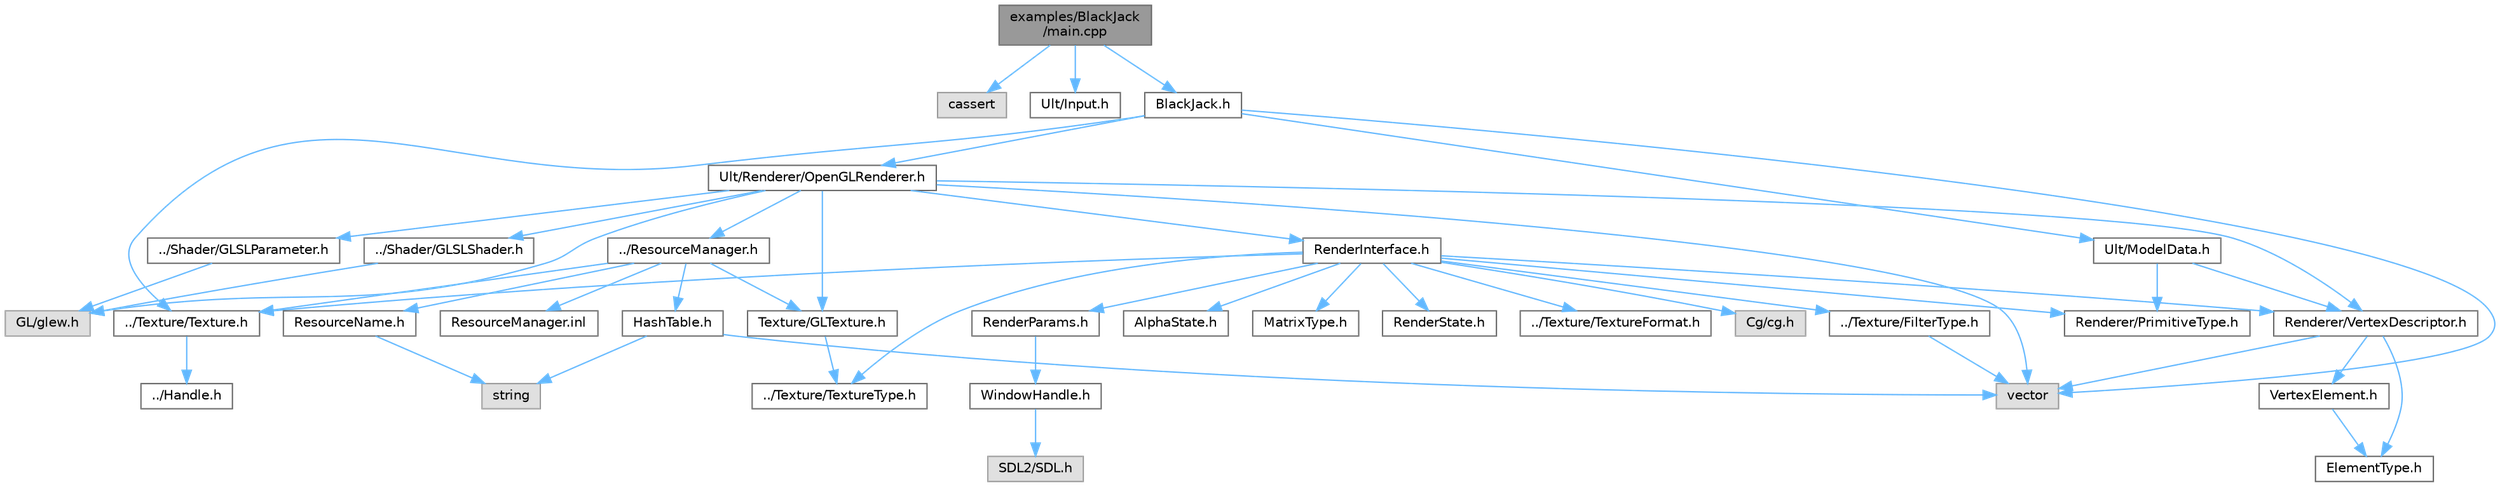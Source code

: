 digraph "examples/BlackJack/main.cpp"
{
 // LATEX_PDF_SIZE
  bgcolor="transparent";
  edge [fontname=Helvetica,fontsize=10,labelfontname=Helvetica,labelfontsize=10];
  node [fontname=Helvetica,fontsize=10,shape=box,height=0.2,width=0.4];
  Node1 [id="Node000001",label="examples/BlackJack\l/main.cpp",height=0.2,width=0.4,color="gray40", fillcolor="grey60", style="filled", fontcolor="black",tooltip=" "];
  Node1 -> Node2 [id="edge1_Node000001_Node000002",color="steelblue1",style="solid",tooltip=" "];
  Node2 [id="Node000002",label="cassert",height=0.2,width=0.4,color="grey60", fillcolor="#E0E0E0", style="filled",tooltip=" "];
  Node1 -> Node3 [id="edge2_Node000001_Node000003",color="steelblue1",style="solid",tooltip=" "];
  Node3 [id="Node000003",label="Ult/Input.h",height=0.2,width=0.4,color="grey40", fillcolor="white", style="filled",URL="$_input_8h.html",tooltip=" "];
  Node1 -> Node4 [id="edge3_Node000001_Node000004",color="steelblue1",style="solid",tooltip=" "];
  Node4 [id="Node000004",label="BlackJack.h",height=0.2,width=0.4,color="grey40", fillcolor="white", style="filled",URL="$_black_jack_8h.html",tooltip=" "];
  Node4 -> Node5 [id="edge4_Node000004_Node000005",color="steelblue1",style="solid",tooltip=" "];
  Node5 [id="Node000005",label="vector",height=0.2,width=0.4,color="grey60", fillcolor="#E0E0E0", style="filled",tooltip=" "];
  Node4 -> Node6 [id="edge5_Node000004_Node000006",color="steelblue1",style="solid",tooltip=" "];
  Node6 [id="Node000006",label="Ult/ModelData.h",height=0.2,width=0.4,color="grey40", fillcolor="white", style="filled",URL="$_model_data_8h.html",tooltip=" "];
  Node6 -> Node7 [id="edge6_Node000006_Node000007",color="steelblue1",style="solid",tooltip=" "];
  Node7 [id="Node000007",label="Renderer/PrimitiveType.h",height=0.2,width=0.4,color="grey40", fillcolor="white", style="filled",URL="$_primitive_type_8h.html",tooltip=" "];
  Node6 -> Node8 [id="edge7_Node000006_Node000008",color="steelblue1",style="solid",tooltip=" "];
  Node8 [id="Node000008",label="Renderer/VertexDescriptor.h",height=0.2,width=0.4,color="grey40", fillcolor="white", style="filled",URL="$_vertex_descriptor_8h.html",tooltip=" "];
  Node8 -> Node5 [id="edge8_Node000008_Node000005",color="steelblue1",style="solid",tooltip=" "];
  Node8 -> Node9 [id="edge9_Node000008_Node000009",color="steelblue1",style="solid",tooltip=" "];
  Node9 [id="Node000009",label="ElementType.h",height=0.2,width=0.4,color="grey40", fillcolor="white", style="filled",URL="$_element_type_8h.html",tooltip=" "];
  Node8 -> Node10 [id="edge10_Node000008_Node000010",color="steelblue1",style="solid",tooltip=" "];
  Node10 [id="Node000010",label="VertexElement.h",height=0.2,width=0.4,color="grey40", fillcolor="white", style="filled",URL="$_vertex_element_8h.html",tooltip=" "];
  Node10 -> Node9 [id="edge11_Node000010_Node000009",color="steelblue1",style="solid",tooltip=" "];
  Node4 -> Node11 [id="edge12_Node000004_Node000011",color="steelblue1",style="solid",tooltip=" "];
  Node11 [id="Node000011",label="Ult/Renderer/OpenGLRenderer.h",height=0.2,width=0.4,color="grey40", fillcolor="white", style="filled",URL="$_open_g_l_renderer_8h.html",tooltip=" "];
  Node11 -> Node5 [id="edge13_Node000011_Node000005",color="steelblue1",style="solid",tooltip=" "];
  Node11 -> Node12 [id="edge14_Node000011_Node000012",color="steelblue1",style="solid",tooltip=" "];
  Node12 [id="Node000012",label="GL/glew.h",height=0.2,width=0.4,color="grey60", fillcolor="#E0E0E0", style="filled",tooltip=" "];
  Node11 -> Node13 [id="edge15_Node000011_Node000013",color="steelblue1",style="solid",tooltip=" "];
  Node13 [id="Node000013",label="RenderInterface.h",height=0.2,width=0.4,color="grey40", fillcolor="white", style="filled",URL="$_render_interface_8h.html",tooltip=" "];
  Node13 -> Node14 [id="edge16_Node000013_Node000014",color="steelblue1",style="solid",tooltip=" "];
  Node14 [id="Node000014",label="Cg/cg.h",height=0.2,width=0.4,color="grey60", fillcolor="#E0E0E0", style="filled",tooltip=" "];
  Node13 -> Node15 [id="edge17_Node000013_Node000015",color="steelblue1",style="solid",tooltip=" "];
  Node15 [id="Node000015",label="AlphaState.h",height=0.2,width=0.4,color="grey40", fillcolor="white", style="filled",URL="$_alpha_state_8h.html",tooltip=" "];
  Node13 -> Node16 [id="edge18_Node000013_Node000016",color="steelblue1",style="solid",tooltip=" "];
  Node16 [id="Node000016",label="MatrixType.h",height=0.2,width=0.4,color="grey40", fillcolor="white", style="filled",URL="$_matrix_type_8h.html",tooltip=" "];
  Node13 -> Node7 [id="edge19_Node000013_Node000007",color="steelblue1",style="solid",tooltip=" "];
  Node13 -> Node17 [id="edge20_Node000013_Node000017",color="steelblue1",style="solid",tooltip=" "];
  Node17 [id="Node000017",label="RenderParams.h",height=0.2,width=0.4,color="grey40", fillcolor="white", style="filled",URL="$_render_params_8h.html",tooltip=" "];
  Node17 -> Node18 [id="edge21_Node000017_Node000018",color="steelblue1",style="solid",tooltip=" "];
  Node18 [id="Node000018",label="WindowHandle.h",height=0.2,width=0.4,color="grey40", fillcolor="white", style="filled",URL="$_window_handle_8h.html",tooltip=" "];
  Node18 -> Node19 [id="edge22_Node000018_Node000019",color="steelblue1",style="solid",tooltip=" "];
  Node19 [id="Node000019",label="SDL2/SDL.h",height=0.2,width=0.4,color="grey60", fillcolor="#E0E0E0", style="filled",tooltip=" "];
  Node13 -> Node20 [id="edge23_Node000013_Node000020",color="steelblue1",style="solid",tooltip=" "];
  Node20 [id="Node000020",label="RenderState.h",height=0.2,width=0.4,color="grey40", fillcolor="white", style="filled",URL="$_render_state_8h.html",tooltip=" "];
  Node13 -> Node21 [id="edge24_Node000013_Node000021",color="steelblue1",style="solid",tooltip=" "];
  Node21 [id="Node000021",label="../Texture/Texture.h",height=0.2,width=0.4,color="grey40", fillcolor="white", style="filled",URL="$_texture_8h.html",tooltip=" "];
  Node21 -> Node22 [id="edge25_Node000021_Node000022",color="steelblue1",style="solid",tooltip=" "];
  Node22 [id="Node000022",label="../Handle.h",height=0.2,width=0.4,color="grey40", fillcolor="white", style="filled",URL="$_handle_8h.html",tooltip=" "];
  Node13 -> Node23 [id="edge26_Node000013_Node000023",color="steelblue1",style="solid",tooltip=" "];
  Node23 [id="Node000023",label="../Texture/TextureFormat.h",height=0.2,width=0.4,color="grey40", fillcolor="white", style="filled",URL="$_texture_format_8h.html",tooltip=" "];
  Node13 -> Node24 [id="edge27_Node000013_Node000024",color="steelblue1",style="solid",tooltip=" "];
  Node24 [id="Node000024",label="../Texture/TextureType.h",height=0.2,width=0.4,color="grey40", fillcolor="white", style="filled",URL="$_texture_type_8h.html",tooltip=" "];
  Node13 -> Node25 [id="edge28_Node000013_Node000025",color="steelblue1",style="solid",tooltip=" "];
  Node25 [id="Node000025",label="../Texture/FilterType.h",height=0.2,width=0.4,color="grey40", fillcolor="white", style="filled",URL="$_filter_type_8h.html",tooltip=" "];
  Node25 -> Node5 [id="edge29_Node000025_Node000005",color="steelblue1",style="solid",tooltip=" "];
  Node13 -> Node8 [id="edge30_Node000013_Node000008",color="steelblue1",style="solid",tooltip=" "];
  Node11 -> Node26 [id="edge31_Node000011_Node000026",color="steelblue1",style="solid",tooltip=" "];
  Node26 [id="Node000026",label="../ResourceManager.h",height=0.2,width=0.4,color="grey40", fillcolor="white", style="filled",URL="$_resource_manager_8h.html",tooltip=" "];
  Node26 -> Node27 [id="edge32_Node000026_Node000027",color="steelblue1",style="solid",tooltip=" "];
  Node27 [id="Node000027",label="HashTable.h",height=0.2,width=0.4,color="grey40", fillcolor="white", style="filled",URL="$_hash_table_8h.html",tooltip=" "];
  Node27 -> Node28 [id="edge33_Node000027_Node000028",color="steelblue1",style="solid",tooltip=" "];
  Node28 [id="Node000028",label="string",height=0.2,width=0.4,color="grey60", fillcolor="#E0E0E0", style="filled",tooltip=" "];
  Node27 -> Node5 [id="edge34_Node000027_Node000005",color="steelblue1",style="solid",tooltip=" "];
  Node26 -> Node29 [id="edge35_Node000026_Node000029",color="steelblue1",style="solid",tooltip=" "];
  Node29 [id="Node000029",label="ResourceName.h",height=0.2,width=0.4,color="grey40", fillcolor="white", style="filled",URL="$_resource_name_8h.html",tooltip=" "];
  Node29 -> Node28 [id="edge36_Node000029_Node000028",color="steelblue1",style="solid",tooltip=" "];
  Node26 -> Node30 [id="edge37_Node000026_Node000030",color="steelblue1",style="solid",tooltip=" "];
  Node30 [id="Node000030",label="Texture/GLTexture.h",height=0.2,width=0.4,color="grey40", fillcolor="white", style="filled",URL="$_g_l_texture_8h.html",tooltip=" "];
  Node30 -> Node24 [id="edge38_Node000030_Node000024",color="steelblue1",style="solid",tooltip=" "];
  Node26 -> Node21 [id="edge39_Node000026_Node000021",color="steelblue1",style="solid",tooltip=" "];
  Node26 -> Node31 [id="edge40_Node000026_Node000031",color="steelblue1",style="solid",tooltip=" "];
  Node31 [id="Node000031",label="ResourceManager.inl",height=0.2,width=0.4,color="grey40", fillcolor="white", style="filled",URL="$_resource_manager_8inl.html",tooltip=" "];
  Node11 -> Node32 [id="edge41_Node000011_Node000032",color="steelblue1",style="solid",tooltip=" "];
  Node32 [id="Node000032",label="../Shader/GLSLParameter.h",height=0.2,width=0.4,color="grey40", fillcolor="white", style="filled",URL="$_g_l_s_l_parameter_8h.html",tooltip=" "];
  Node32 -> Node12 [id="edge42_Node000032_Node000012",color="steelblue1",style="solid",tooltip=" "];
  Node11 -> Node33 [id="edge43_Node000011_Node000033",color="steelblue1",style="solid",tooltip=" "];
  Node33 [id="Node000033",label="../Shader/GLSLShader.h",height=0.2,width=0.4,color="grey40", fillcolor="white", style="filled",URL="$_g_l_s_l_shader_8h.html",tooltip=" "];
  Node33 -> Node12 [id="edge44_Node000033_Node000012",color="steelblue1",style="solid",tooltip=" "];
  Node11 -> Node30 [id="edge45_Node000011_Node000030",color="steelblue1",style="solid",tooltip=" "];
  Node11 -> Node8 [id="edge46_Node000011_Node000008",color="steelblue1",style="solid",tooltip=" "];
  Node4 -> Node21 [id="edge47_Node000004_Node000021",color="steelblue1",style="solid",tooltip=" "];
}
